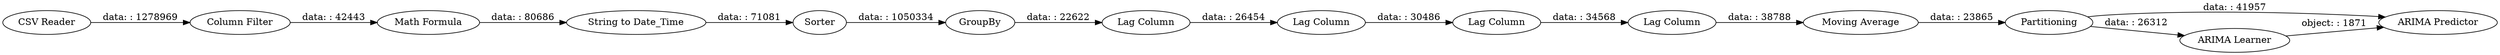 digraph {
	"-3492387658784800362_10" [label="Moving Average"]
	"-3492387658784800362_9" [label="Lag Column"]
	"-3492387658784800362_4" [label=Sorter]
	"-3492387658784800362_15" [label="ARIMA Predictor"]
	"-3492387658784800362_5" [label="Lag Column"]
	"-3492387658784800362_12" [label=Partitioning]
	"-3492387658784800362_13" [label=GroupBy]
	"-3492387658784800362_7" [label="Lag Column"]
	"-3492387658784800362_8" [label="Lag Column"]
	"-3492387658784800362_14" [label="ARIMA Learner"]
	"-3492387658784800362_2" [label="String to Date_Time"]
	"-3492387658784800362_6" [label="Math Formula"]
	"-3492387658784800362_1" [label="CSV Reader"]
	"-3492387658784800362_3" [label="Column Filter"]
	"-3492387658784800362_4" -> "-3492387658784800362_13" [label="data: : 1050334"]
	"-3492387658784800362_12" -> "-3492387658784800362_15" [label="data: : 41957"]
	"-3492387658784800362_3" -> "-3492387658784800362_6" [label="data: : 42443"]
	"-3492387658784800362_5" -> "-3492387658784800362_7" [label="data: : 26454"]
	"-3492387658784800362_10" -> "-3492387658784800362_12" [label="data: : 23865"]
	"-3492387658784800362_2" -> "-3492387658784800362_4" [label="data: : 71081"]
	"-3492387658784800362_8" -> "-3492387658784800362_9" [label="data: : 34568"]
	"-3492387658784800362_7" -> "-3492387658784800362_8" [label="data: : 30486"]
	"-3492387658784800362_14" -> "-3492387658784800362_15" [label="object: : 1871"]
	"-3492387658784800362_12" -> "-3492387658784800362_14" [label="data: : 26312"]
	"-3492387658784800362_6" -> "-3492387658784800362_2" [label="data: : 80686"]
	"-3492387658784800362_13" -> "-3492387658784800362_5" [label="data: : 22622"]
	"-3492387658784800362_9" -> "-3492387658784800362_10" [label="data: : 38788"]
	"-3492387658784800362_1" -> "-3492387658784800362_3" [label="data: : 1278969"]
	rankdir=LR
}
